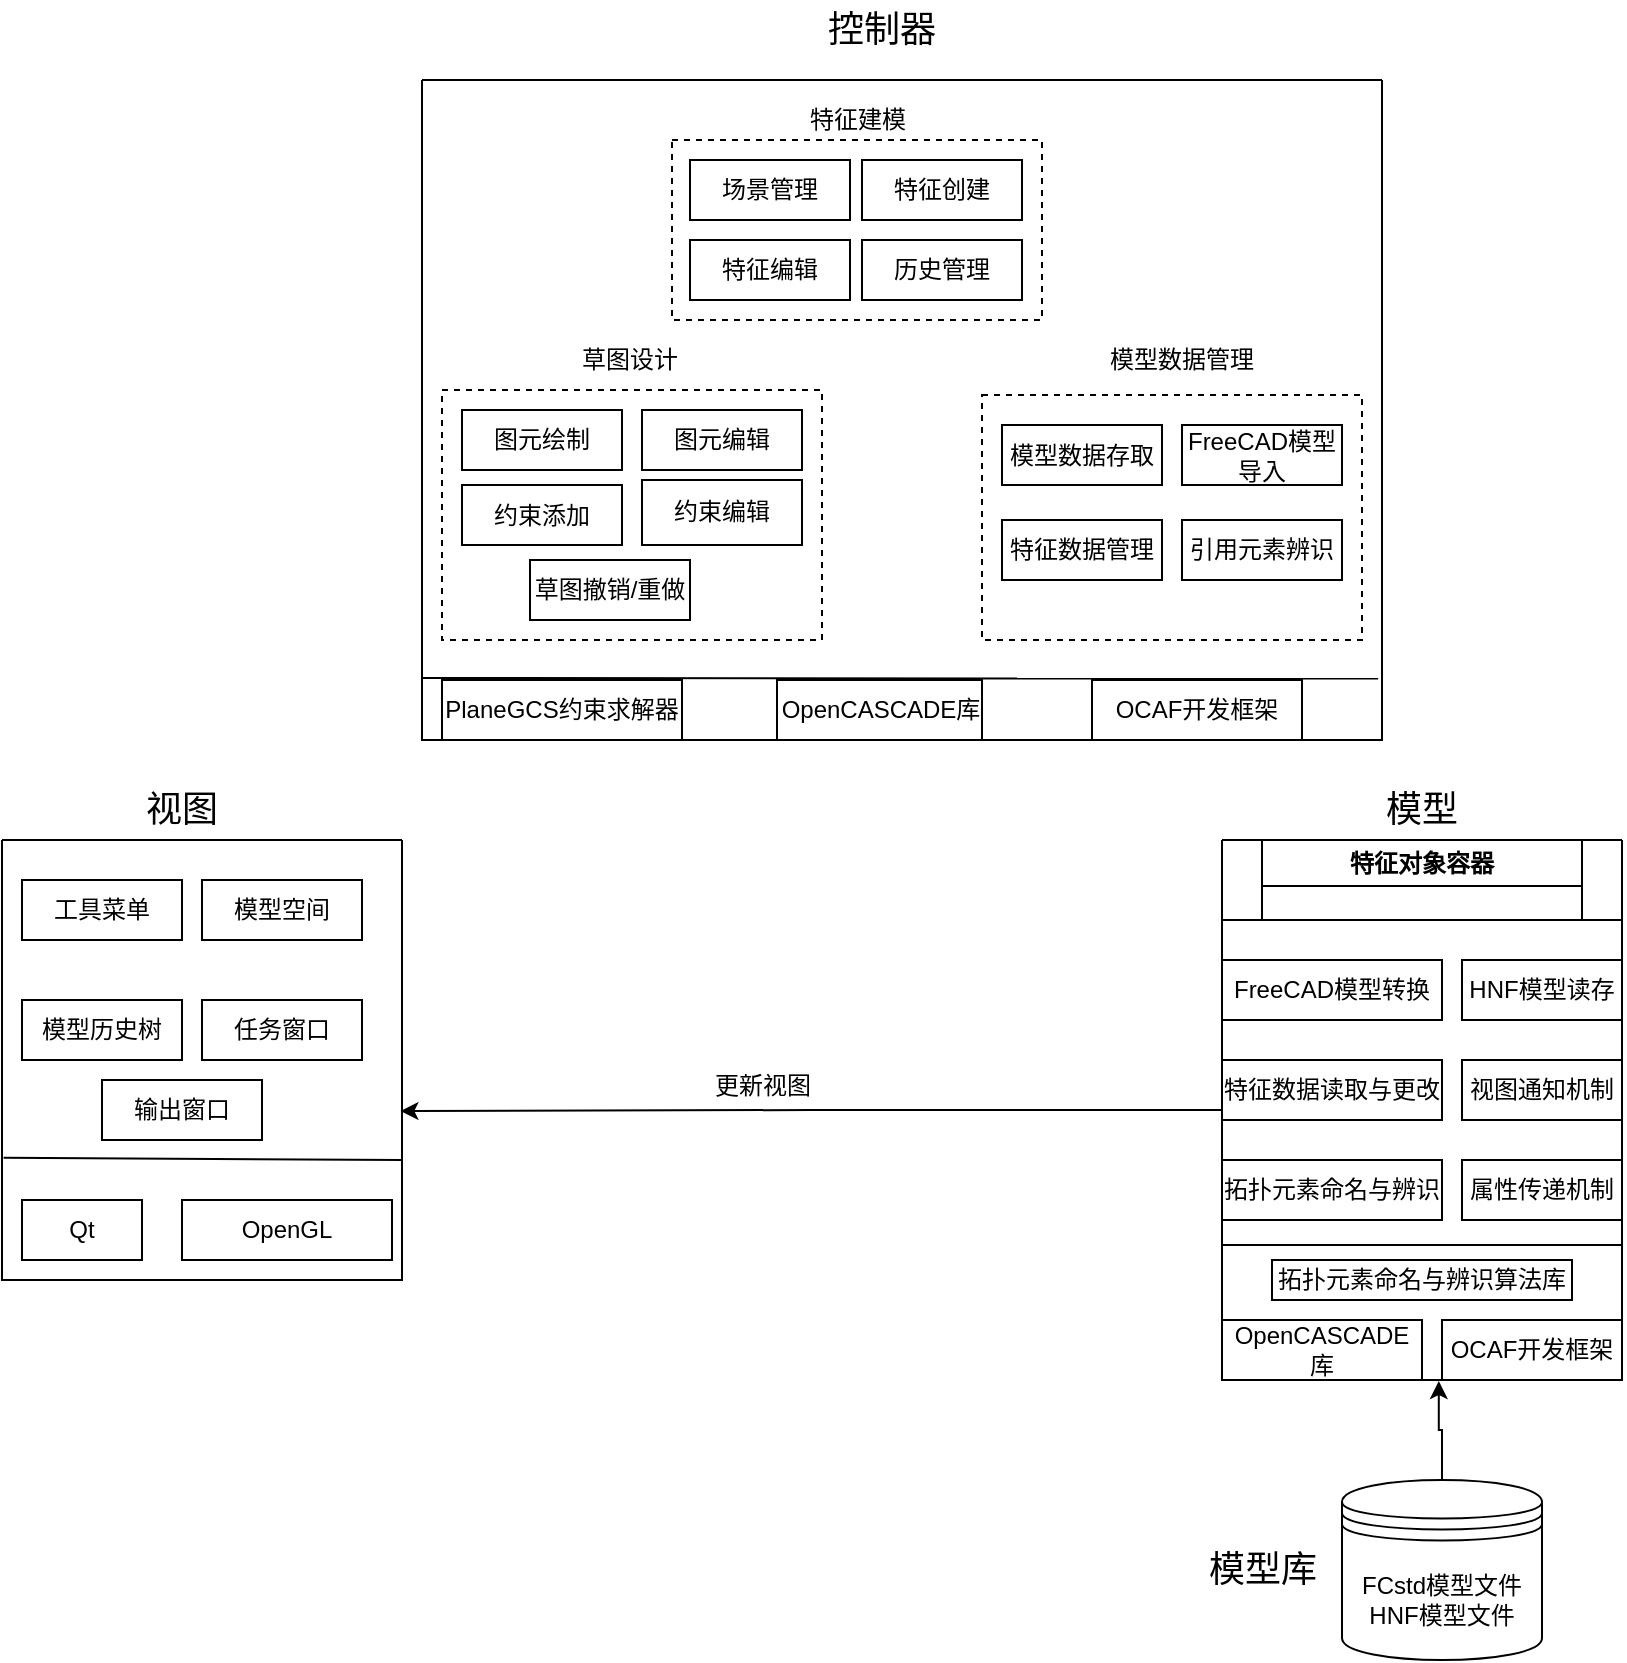 <mxfile version="22.0.8" type="github">
  <diagram name="第 1 页" id="5badEJanhhTlUeLxTdYi">
    <mxGraphModel dx="1290" dy="1749" grid="1" gridSize="10" guides="1" tooltips="1" connect="1" arrows="1" fold="1" page="1" pageScale="1" pageWidth="827" pageHeight="1169" math="0" shadow="0">
      <root>
        <mxCell id="0" />
        <mxCell id="1" parent="0" />
        <mxCell id="2F7c7GaDgsHqWVN50e-c-2" value="" style="swimlane;startSize=0;" vertex="1" parent="1">
          <mxGeometry x="70" y="400" width="200" height="220" as="geometry">
            <mxRectangle x="70" y="400" width="50" height="40" as="alternateBounds" />
          </mxGeometry>
        </mxCell>
        <mxCell id="2F7c7GaDgsHqWVN50e-c-7" value="工具菜单" style="rounded=0;whiteSpace=wrap;html=1;" vertex="1" parent="2F7c7GaDgsHqWVN50e-c-2">
          <mxGeometry x="10" y="20" width="80" height="30" as="geometry" />
        </mxCell>
        <mxCell id="2F7c7GaDgsHqWVN50e-c-8" value="模型空间" style="rounded=0;whiteSpace=wrap;html=1;" vertex="1" parent="2F7c7GaDgsHqWVN50e-c-2">
          <mxGeometry x="100" y="20" width="80" height="30" as="geometry" />
        </mxCell>
        <mxCell id="2F7c7GaDgsHqWVN50e-c-9" value="模型历史树" style="rounded=0;whiteSpace=wrap;html=1;" vertex="1" parent="2F7c7GaDgsHqWVN50e-c-2">
          <mxGeometry x="10" y="80" width="80" height="30" as="geometry" />
        </mxCell>
        <mxCell id="2F7c7GaDgsHqWVN50e-c-11" value="任务窗口" style="rounded=0;whiteSpace=wrap;html=1;" vertex="1" parent="2F7c7GaDgsHqWVN50e-c-2">
          <mxGeometry x="100" y="80" width="80" height="30" as="geometry" />
        </mxCell>
        <mxCell id="2F7c7GaDgsHqWVN50e-c-10" value="输出窗口" style="rounded=0;whiteSpace=wrap;html=1;" vertex="1" parent="2F7c7GaDgsHqWVN50e-c-2">
          <mxGeometry x="50" y="120" width="80" height="30" as="geometry" />
        </mxCell>
        <mxCell id="2F7c7GaDgsHqWVN50e-c-117" value="Qt" style="rounded=0;whiteSpace=wrap;html=1;" vertex="1" parent="2F7c7GaDgsHqWVN50e-c-2">
          <mxGeometry x="10" y="180" width="60" height="30" as="geometry" />
        </mxCell>
        <mxCell id="2F7c7GaDgsHqWVN50e-c-118" value="OpenGL" style="rounded=0;whiteSpace=wrap;html=1;" vertex="1" parent="2F7c7GaDgsHqWVN50e-c-2">
          <mxGeometry x="90" y="180" width="105" height="30" as="geometry" />
        </mxCell>
        <mxCell id="2F7c7GaDgsHqWVN50e-c-3" value="" style="swimlane;startSize=0;" vertex="1" parent="1">
          <mxGeometry x="280" y="20" width="480" height="330" as="geometry">
            <mxRectangle x="10" y="300" width="50" height="40" as="alternateBounds" />
          </mxGeometry>
        </mxCell>
        <mxCell id="2F7c7GaDgsHqWVN50e-c-57" value="" style="rounded=0;whiteSpace=wrap;html=1;dashed=1;" vertex="1" parent="2F7c7GaDgsHqWVN50e-c-3">
          <mxGeometry x="125" y="30" width="185" height="90" as="geometry" />
        </mxCell>
        <mxCell id="2F7c7GaDgsHqWVN50e-c-58" value="场景管理" style="rounded=0;whiteSpace=wrap;html=1;" vertex="1" parent="2F7c7GaDgsHqWVN50e-c-3">
          <mxGeometry x="134" y="40" width="80" height="30" as="geometry" />
        </mxCell>
        <mxCell id="2F7c7GaDgsHqWVN50e-c-59" value="历史管理" style="rounded=0;whiteSpace=wrap;html=1;" vertex="1" parent="2F7c7GaDgsHqWVN50e-c-3">
          <mxGeometry x="220" y="80" width="80" height="30" as="geometry" />
        </mxCell>
        <mxCell id="2F7c7GaDgsHqWVN50e-c-60" value="特征创建" style="rounded=0;whiteSpace=wrap;html=1;" vertex="1" parent="2F7c7GaDgsHqWVN50e-c-3">
          <mxGeometry x="220" y="40" width="80" height="30" as="geometry" />
        </mxCell>
        <mxCell id="2F7c7GaDgsHqWVN50e-c-61" value="特征编辑" style="rounded=0;whiteSpace=wrap;html=1;" vertex="1" parent="2F7c7GaDgsHqWVN50e-c-3">
          <mxGeometry x="134" y="80" width="80" height="30" as="geometry" />
        </mxCell>
        <mxCell id="2F7c7GaDgsHqWVN50e-c-70" value="草图设计" style="text;html=1;strokeColor=none;fillColor=none;align=center;verticalAlign=middle;whiteSpace=wrap;rounded=0;" vertex="1" parent="2F7c7GaDgsHqWVN50e-c-3">
          <mxGeometry x="74" y="125" width="60" height="30" as="geometry" />
        </mxCell>
        <mxCell id="2F7c7GaDgsHqWVN50e-c-71" value="模型数据管理" style="text;html=1;strokeColor=none;fillColor=none;align=center;verticalAlign=middle;whiteSpace=wrap;rounded=0;" vertex="1" parent="2F7c7GaDgsHqWVN50e-c-3">
          <mxGeometry x="340" y="125" width="80" height="30" as="geometry" />
        </mxCell>
        <mxCell id="2F7c7GaDgsHqWVN50e-c-72" value="特征建模" style="text;html=1;strokeColor=none;fillColor=none;align=center;verticalAlign=middle;whiteSpace=wrap;rounded=0;" vertex="1" parent="2F7c7GaDgsHqWVN50e-c-3">
          <mxGeometry x="177.5" width="80" height="40" as="geometry" />
        </mxCell>
        <mxCell id="2F7c7GaDgsHqWVN50e-c-62" value="" style="rounded=0;whiteSpace=wrap;html=1;dashed=1;" vertex="1" parent="2F7c7GaDgsHqWVN50e-c-3">
          <mxGeometry x="10" y="155" width="190" height="125" as="geometry" />
        </mxCell>
        <mxCell id="2F7c7GaDgsHqWVN50e-c-64" value="图元绘制" style="rounded=0;whiteSpace=wrap;html=1;" vertex="1" parent="2F7c7GaDgsHqWVN50e-c-3">
          <mxGeometry x="20" y="165" width="80" height="30" as="geometry" />
        </mxCell>
        <mxCell id="2F7c7GaDgsHqWVN50e-c-66" value="图元编辑" style="rounded=0;whiteSpace=wrap;html=1;" vertex="1" parent="2F7c7GaDgsHqWVN50e-c-3">
          <mxGeometry x="110" y="165" width="80" height="30" as="geometry" />
        </mxCell>
        <mxCell id="2F7c7GaDgsHqWVN50e-c-65" value="约束添加" style="rounded=0;whiteSpace=wrap;html=1;" vertex="1" parent="2F7c7GaDgsHqWVN50e-c-3">
          <mxGeometry x="20" y="202.5" width="80" height="30" as="geometry" />
        </mxCell>
        <mxCell id="2F7c7GaDgsHqWVN50e-c-67" value="约束编辑" style="rounded=0;whiteSpace=wrap;html=1;" vertex="1" parent="2F7c7GaDgsHqWVN50e-c-3">
          <mxGeometry x="110" y="200" width="80" height="32.5" as="geometry" />
        </mxCell>
        <mxCell id="2F7c7GaDgsHqWVN50e-c-96" value="草图撤销/重做" style="rounded=0;whiteSpace=wrap;html=1;" vertex="1" parent="2F7c7GaDgsHqWVN50e-c-3">
          <mxGeometry x="54" y="240" width="80" height="30" as="geometry" />
        </mxCell>
        <mxCell id="2F7c7GaDgsHqWVN50e-c-63" value="" style="rounded=0;whiteSpace=wrap;html=1;dashed=1;" vertex="1" parent="2F7c7GaDgsHqWVN50e-c-3">
          <mxGeometry x="280" y="157.5" width="190" height="122.5" as="geometry" />
        </mxCell>
        <mxCell id="2F7c7GaDgsHqWVN50e-c-68" value="模型数据存取" style="rounded=0;whiteSpace=wrap;html=1;" vertex="1" parent="2F7c7GaDgsHqWVN50e-c-3">
          <mxGeometry x="290" y="172.5" width="80" height="30" as="geometry" />
        </mxCell>
        <mxCell id="2F7c7GaDgsHqWVN50e-c-69" value="FreeCAD模型导入" style="rounded=0;whiteSpace=wrap;html=1;" vertex="1" parent="2F7c7GaDgsHqWVN50e-c-3">
          <mxGeometry x="380" y="172.5" width="80" height="30" as="geometry" />
        </mxCell>
        <mxCell id="2F7c7GaDgsHqWVN50e-c-100" style="edgeStyle=orthogonalEdgeStyle;rounded=0;orthogonalLoop=1;jettySize=auto;html=1;exitX=0.5;exitY=1;exitDx=0;exitDy=0;" edge="1" parent="2F7c7GaDgsHqWVN50e-c-3" source="2F7c7GaDgsHqWVN50e-c-66" target="2F7c7GaDgsHqWVN50e-c-66">
          <mxGeometry relative="1" as="geometry" />
        </mxCell>
        <mxCell id="2F7c7GaDgsHqWVN50e-c-101" value="特征数据管理" style="rounded=0;whiteSpace=wrap;html=1;" vertex="1" parent="2F7c7GaDgsHqWVN50e-c-3">
          <mxGeometry x="290" y="220" width="80" height="30" as="geometry" />
        </mxCell>
        <mxCell id="2F7c7GaDgsHqWVN50e-c-102" value="引用元素辨识" style="rounded=0;whiteSpace=wrap;html=1;" vertex="1" parent="2F7c7GaDgsHqWVN50e-c-3">
          <mxGeometry x="380" y="220" width="80" height="30" as="geometry" />
        </mxCell>
        <mxCell id="2F7c7GaDgsHqWVN50e-c-111" value="PlaneGCS约束求解器" style="rounded=0;whiteSpace=wrap;html=1;" vertex="1" parent="2F7c7GaDgsHqWVN50e-c-3">
          <mxGeometry x="10" y="300" width="120" height="30" as="geometry" />
        </mxCell>
        <mxCell id="2F7c7GaDgsHqWVN50e-c-112" value="OpenCASCADE库" style="rounded=0;whiteSpace=wrap;html=1;" vertex="1" parent="2F7c7GaDgsHqWVN50e-c-3">
          <mxGeometry x="177.5" y="300" width="102.5" height="30" as="geometry" />
        </mxCell>
        <mxCell id="2F7c7GaDgsHqWVN50e-c-113" value="OCAF开发框架" style="rounded=0;whiteSpace=wrap;html=1;" vertex="1" parent="2F7c7GaDgsHqWVN50e-c-3">
          <mxGeometry x="335" y="300" width="105" height="30" as="geometry" />
        </mxCell>
        <mxCell id="2F7c7GaDgsHqWVN50e-c-4" value="" style="swimlane;startSize=0;" vertex="1" parent="1">
          <mxGeometry x="680" y="400" width="200" height="270" as="geometry">
            <mxRectangle x="10" y="300" width="50" height="40" as="alternateBounds" />
          </mxGeometry>
        </mxCell>
        <mxCell id="2F7c7GaDgsHqWVN50e-c-26" value="FreeCAD模型转换" style="rounded=0;whiteSpace=wrap;html=1;" vertex="1" parent="2F7c7GaDgsHqWVN50e-c-4">
          <mxGeometry y="60" width="110" height="30" as="geometry" />
        </mxCell>
        <mxCell id="2F7c7GaDgsHqWVN50e-c-24" value="HNF模型读存" style="rounded=0;whiteSpace=wrap;html=1;" vertex="1" parent="2F7c7GaDgsHqWVN50e-c-4">
          <mxGeometry x="120" y="60" width="80" height="30" as="geometry" />
        </mxCell>
        <mxCell id="2F7c7GaDgsHqWVN50e-c-22" value="特征数据读取与更改" style="rounded=0;whiteSpace=wrap;html=1;" vertex="1" parent="2F7c7GaDgsHqWVN50e-c-4">
          <mxGeometry y="110" width="110" height="30" as="geometry" />
        </mxCell>
        <mxCell id="2F7c7GaDgsHqWVN50e-c-23" value="视图通知机制" style="rounded=0;whiteSpace=wrap;html=1;" vertex="1" parent="2F7c7GaDgsHqWVN50e-c-4">
          <mxGeometry x="120" y="110" width="80" height="30" as="geometry" />
        </mxCell>
        <mxCell id="2F7c7GaDgsHqWVN50e-c-25" value="拓扑元素命名与辨识" style="rounded=0;whiteSpace=wrap;html=1;" vertex="1" parent="2F7c7GaDgsHqWVN50e-c-4">
          <mxGeometry y="160" width="110" height="30" as="geometry" />
        </mxCell>
        <mxCell id="2F7c7GaDgsHqWVN50e-c-21" value="属性传递机制" style="rounded=0;whiteSpace=wrap;html=1;" vertex="1" parent="2F7c7GaDgsHqWVN50e-c-4">
          <mxGeometry x="120" y="160" width="80" height="30" as="geometry" />
        </mxCell>
        <mxCell id="2F7c7GaDgsHqWVN50e-c-32" value="特征对象容器" style="swimlane;whiteSpace=wrap;html=1;" vertex="1" parent="2F7c7GaDgsHqWVN50e-c-4">
          <mxGeometry x="20" width="160" height="40" as="geometry" />
        </mxCell>
        <mxCell id="2F7c7GaDgsHqWVN50e-c-114" value="拓扑元素命名与辨识算法库" style="rounded=0;whiteSpace=wrap;html=1;" vertex="1" parent="2F7c7GaDgsHqWVN50e-c-4">
          <mxGeometry x="25" y="210" width="150" height="20" as="geometry" />
        </mxCell>
        <mxCell id="2F7c7GaDgsHqWVN50e-c-115" value="OpenCASCADE库" style="rounded=0;whiteSpace=wrap;html=1;" vertex="1" parent="2F7c7GaDgsHqWVN50e-c-4">
          <mxGeometry y="240" width="100" height="30" as="geometry" />
        </mxCell>
        <mxCell id="2F7c7GaDgsHqWVN50e-c-116" value="OCAF开发框架" style="rounded=0;whiteSpace=wrap;html=1;" vertex="1" parent="2F7c7GaDgsHqWVN50e-c-4">
          <mxGeometry x="110" y="240" width="90" height="30" as="geometry" />
        </mxCell>
        <mxCell id="2F7c7GaDgsHqWVN50e-c-5" value="" style="endArrow=none;html=1;rounded=0;exitX=0.004;exitY=0.722;exitDx=0;exitDy=0;exitPerimeter=0;" edge="1" parent="1" source="2F7c7GaDgsHqWVN50e-c-2">
          <mxGeometry width="50" height="50" relative="1" as="geometry">
            <mxPoint x="-20" y="500" as="sourcePoint" />
            <mxPoint x="270" y="560" as="targetPoint" />
            <Array as="points" />
          </mxGeometry>
        </mxCell>
        <mxCell id="2F7c7GaDgsHqWVN50e-c-13" value="&lt;font style=&quot;font-size: 18px;&quot;&gt;视图&lt;/font&gt;" style="text;html=1;strokeColor=none;fillColor=none;align=center;verticalAlign=middle;whiteSpace=wrap;rounded=0;" vertex="1" parent="1">
          <mxGeometry x="130" y="370" width="60" height="30" as="geometry" />
        </mxCell>
        <mxCell id="2F7c7GaDgsHqWVN50e-c-14" value="&lt;font style=&quot;font-size: 18px;&quot;&gt;模型&lt;/font&gt;" style="text;html=1;strokeColor=none;fillColor=none;align=center;verticalAlign=middle;whiteSpace=wrap;rounded=0;" vertex="1" parent="1">
          <mxGeometry x="750" y="370" width="60" height="30" as="geometry" />
        </mxCell>
        <mxCell id="2F7c7GaDgsHqWVN50e-c-15" value="&lt;font style=&quot;font-size: 18px;&quot;&gt;控制器&lt;/font&gt;" style="text;html=1;strokeColor=none;fillColor=none;align=center;verticalAlign=middle;whiteSpace=wrap;rounded=0;" vertex="1" parent="1">
          <mxGeometry x="480" y="-20" width="60" height="30" as="geometry" />
        </mxCell>
        <mxCell id="2F7c7GaDgsHqWVN50e-c-28" value="" style="endArrow=none;html=1;rounded=0;entryX=1;entryY=0.75;entryDx=0;entryDy=0;exitX=0;exitY=0.75;exitDx=0;exitDy=0;" edge="1" parent="1" source="2F7c7GaDgsHqWVN50e-c-4" target="2F7c7GaDgsHqWVN50e-c-4">
          <mxGeometry width="50" height="50" relative="1" as="geometry">
            <mxPoint x="580" y="640" as="sourcePoint" />
            <mxPoint x="630" y="590" as="targetPoint" />
          </mxGeometry>
        </mxCell>
        <mxCell id="2F7c7GaDgsHqWVN50e-c-30" value="" style="endArrow=none;html=1;rounded=0;exitX=0.998;exitY=0.148;exitDx=0;exitDy=0;exitPerimeter=0;" edge="1" parent="1" source="2F7c7GaDgsHqWVN50e-c-4">
          <mxGeometry width="50" height="50" relative="1" as="geometry">
            <mxPoint x="560" y="490" as="sourcePoint" />
            <mxPoint x="680" y="440" as="targetPoint" />
          </mxGeometry>
        </mxCell>
        <mxCell id="2F7c7GaDgsHqWVN50e-c-33" value="FCstd模型文件&lt;br&gt;HNF模型文件" style="shape=datastore;whiteSpace=wrap;html=1;" vertex="1" parent="1">
          <mxGeometry x="740" y="720" width="100" height="90" as="geometry" />
        </mxCell>
        <mxCell id="2F7c7GaDgsHqWVN50e-c-34" value="&lt;font style=&quot;font-size: 18px;&quot;&gt;模型库&lt;/font&gt;" style="text;html=1;align=center;verticalAlign=middle;resizable=0;points=[];autosize=1;strokeColor=none;fillColor=none;" vertex="1" parent="1">
          <mxGeometry x="660" y="745" width="80" height="40" as="geometry" />
        </mxCell>
        <mxCell id="2F7c7GaDgsHqWVN50e-c-36" style="edgeStyle=orthogonalEdgeStyle;rounded=0;orthogonalLoop=1;jettySize=auto;html=1;entryX=0.996;entryY=0.616;entryDx=0;entryDy=0;entryPerimeter=0;" edge="1" parent="1" source="2F7c7GaDgsHqWVN50e-c-4" target="2F7c7GaDgsHqWVN50e-c-2">
          <mxGeometry relative="1" as="geometry" />
        </mxCell>
        <mxCell id="2F7c7GaDgsHqWVN50e-c-37" value="更新视图" style="text;html=1;align=center;verticalAlign=middle;resizable=0;points=[];autosize=1;strokeColor=none;fillColor=none;" vertex="1" parent="1">
          <mxGeometry x="415" y="508" width="70" height="30" as="geometry" />
        </mxCell>
        <mxCell id="2F7c7GaDgsHqWVN50e-c-108" value="" style="endArrow=none;html=1;rounded=0;entryX=0.996;entryY=0.907;entryDx=0;entryDy=0;entryPerimeter=0;" edge="1" parent="1" target="2F7c7GaDgsHqWVN50e-c-3">
          <mxGeometry width="50" height="50" relative="1" as="geometry">
            <mxPoint x="280" y="319" as="sourcePoint" />
            <mxPoint x="360" y="380" as="targetPoint" />
          </mxGeometry>
        </mxCell>
        <mxCell id="2F7c7GaDgsHqWVN50e-c-119" style="edgeStyle=orthogonalEdgeStyle;rounded=0;orthogonalLoop=1;jettySize=auto;html=1;entryX=0.542;entryY=1.002;entryDx=0;entryDy=0;entryPerimeter=0;" edge="1" parent="1" source="2F7c7GaDgsHqWVN50e-c-33" target="2F7c7GaDgsHqWVN50e-c-4">
          <mxGeometry relative="1" as="geometry" />
        </mxCell>
      </root>
    </mxGraphModel>
  </diagram>
</mxfile>
